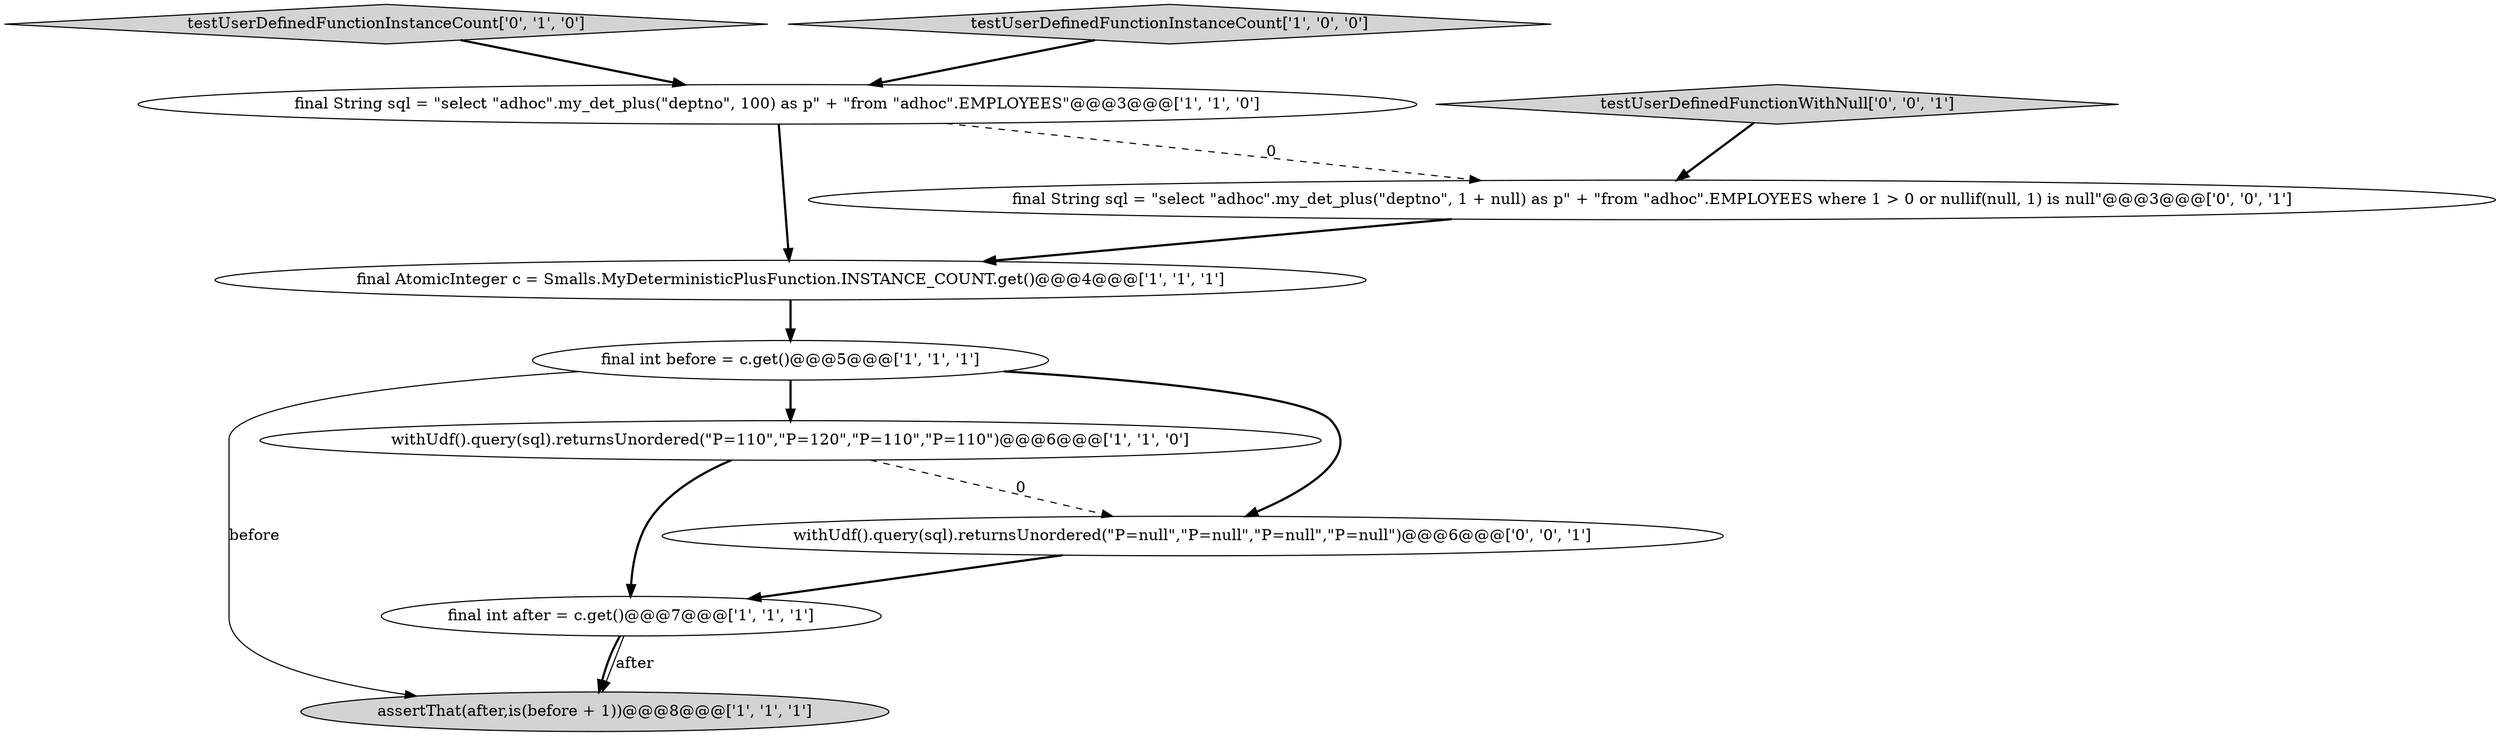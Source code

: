 digraph {
7 [style = filled, label = "testUserDefinedFunctionInstanceCount['0', '1', '0']", fillcolor = lightgray, shape = diamond image = "AAA0AAABBB2BBB"];
4 [style = filled, label = "final String sql = \"select \"adhoc\".my_det_plus(\"deptno\", 100) as p\" + \"from \"adhoc\".EMPLOYEES\"@@@3@@@['1', '1', '0']", fillcolor = white, shape = ellipse image = "AAA0AAABBB1BBB"];
3 [style = filled, label = "assertThat(after,is(before + 1))@@@8@@@['1', '1', '1']", fillcolor = lightgray, shape = ellipse image = "AAA0AAABBB1BBB"];
10 [style = filled, label = "testUserDefinedFunctionWithNull['0', '0', '1']", fillcolor = lightgray, shape = diamond image = "AAA0AAABBB3BBB"];
0 [style = filled, label = "withUdf().query(sql).returnsUnordered(\"P=110\",\"P=120\",\"P=110\",\"P=110\")@@@6@@@['1', '1', '0']", fillcolor = white, shape = ellipse image = "AAA0AAABBB1BBB"];
9 [style = filled, label = "withUdf().query(sql).returnsUnordered(\"P=null\",\"P=null\",\"P=null\",\"P=null\")@@@6@@@['0', '0', '1']", fillcolor = white, shape = ellipse image = "AAA0AAABBB3BBB"];
5 [style = filled, label = "final AtomicInteger c = Smalls.MyDeterministicPlusFunction.INSTANCE_COUNT.get()@@@4@@@['1', '1', '1']", fillcolor = white, shape = ellipse image = "AAA0AAABBB1BBB"];
6 [style = filled, label = "testUserDefinedFunctionInstanceCount['1', '0', '0']", fillcolor = lightgray, shape = diamond image = "AAA0AAABBB1BBB"];
1 [style = filled, label = "final int before = c.get()@@@5@@@['1', '1', '1']", fillcolor = white, shape = ellipse image = "AAA0AAABBB1BBB"];
2 [style = filled, label = "final int after = c.get()@@@7@@@['1', '1', '1']", fillcolor = white, shape = ellipse image = "AAA0AAABBB1BBB"];
8 [style = filled, label = "final String sql = \"select \"adhoc\".my_det_plus(\"deptno\", 1 + null) as p\" + \"from \"adhoc\".EMPLOYEES where 1 > 0 or nullif(null, 1) is null\"@@@3@@@['0', '0', '1']", fillcolor = white, shape = ellipse image = "AAA0AAABBB3BBB"];
5->1 [style = bold, label=""];
6->4 [style = bold, label=""];
2->3 [style = solid, label="after"];
1->0 [style = bold, label=""];
7->4 [style = bold, label=""];
4->8 [style = dashed, label="0"];
8->5 [style = bold, label=""];
10->8 [style = bold, label=""];
0->9 [style = dashed, label="0"];
9->2 [style = bold, label=""];
4->5 [style = bold, label=""];
1->3 [style = solid, label="before"];
1->9 [style = bold, label=""];
2->3 [style = bold, label=""];
0->2 [style = bold, label=""];
}
